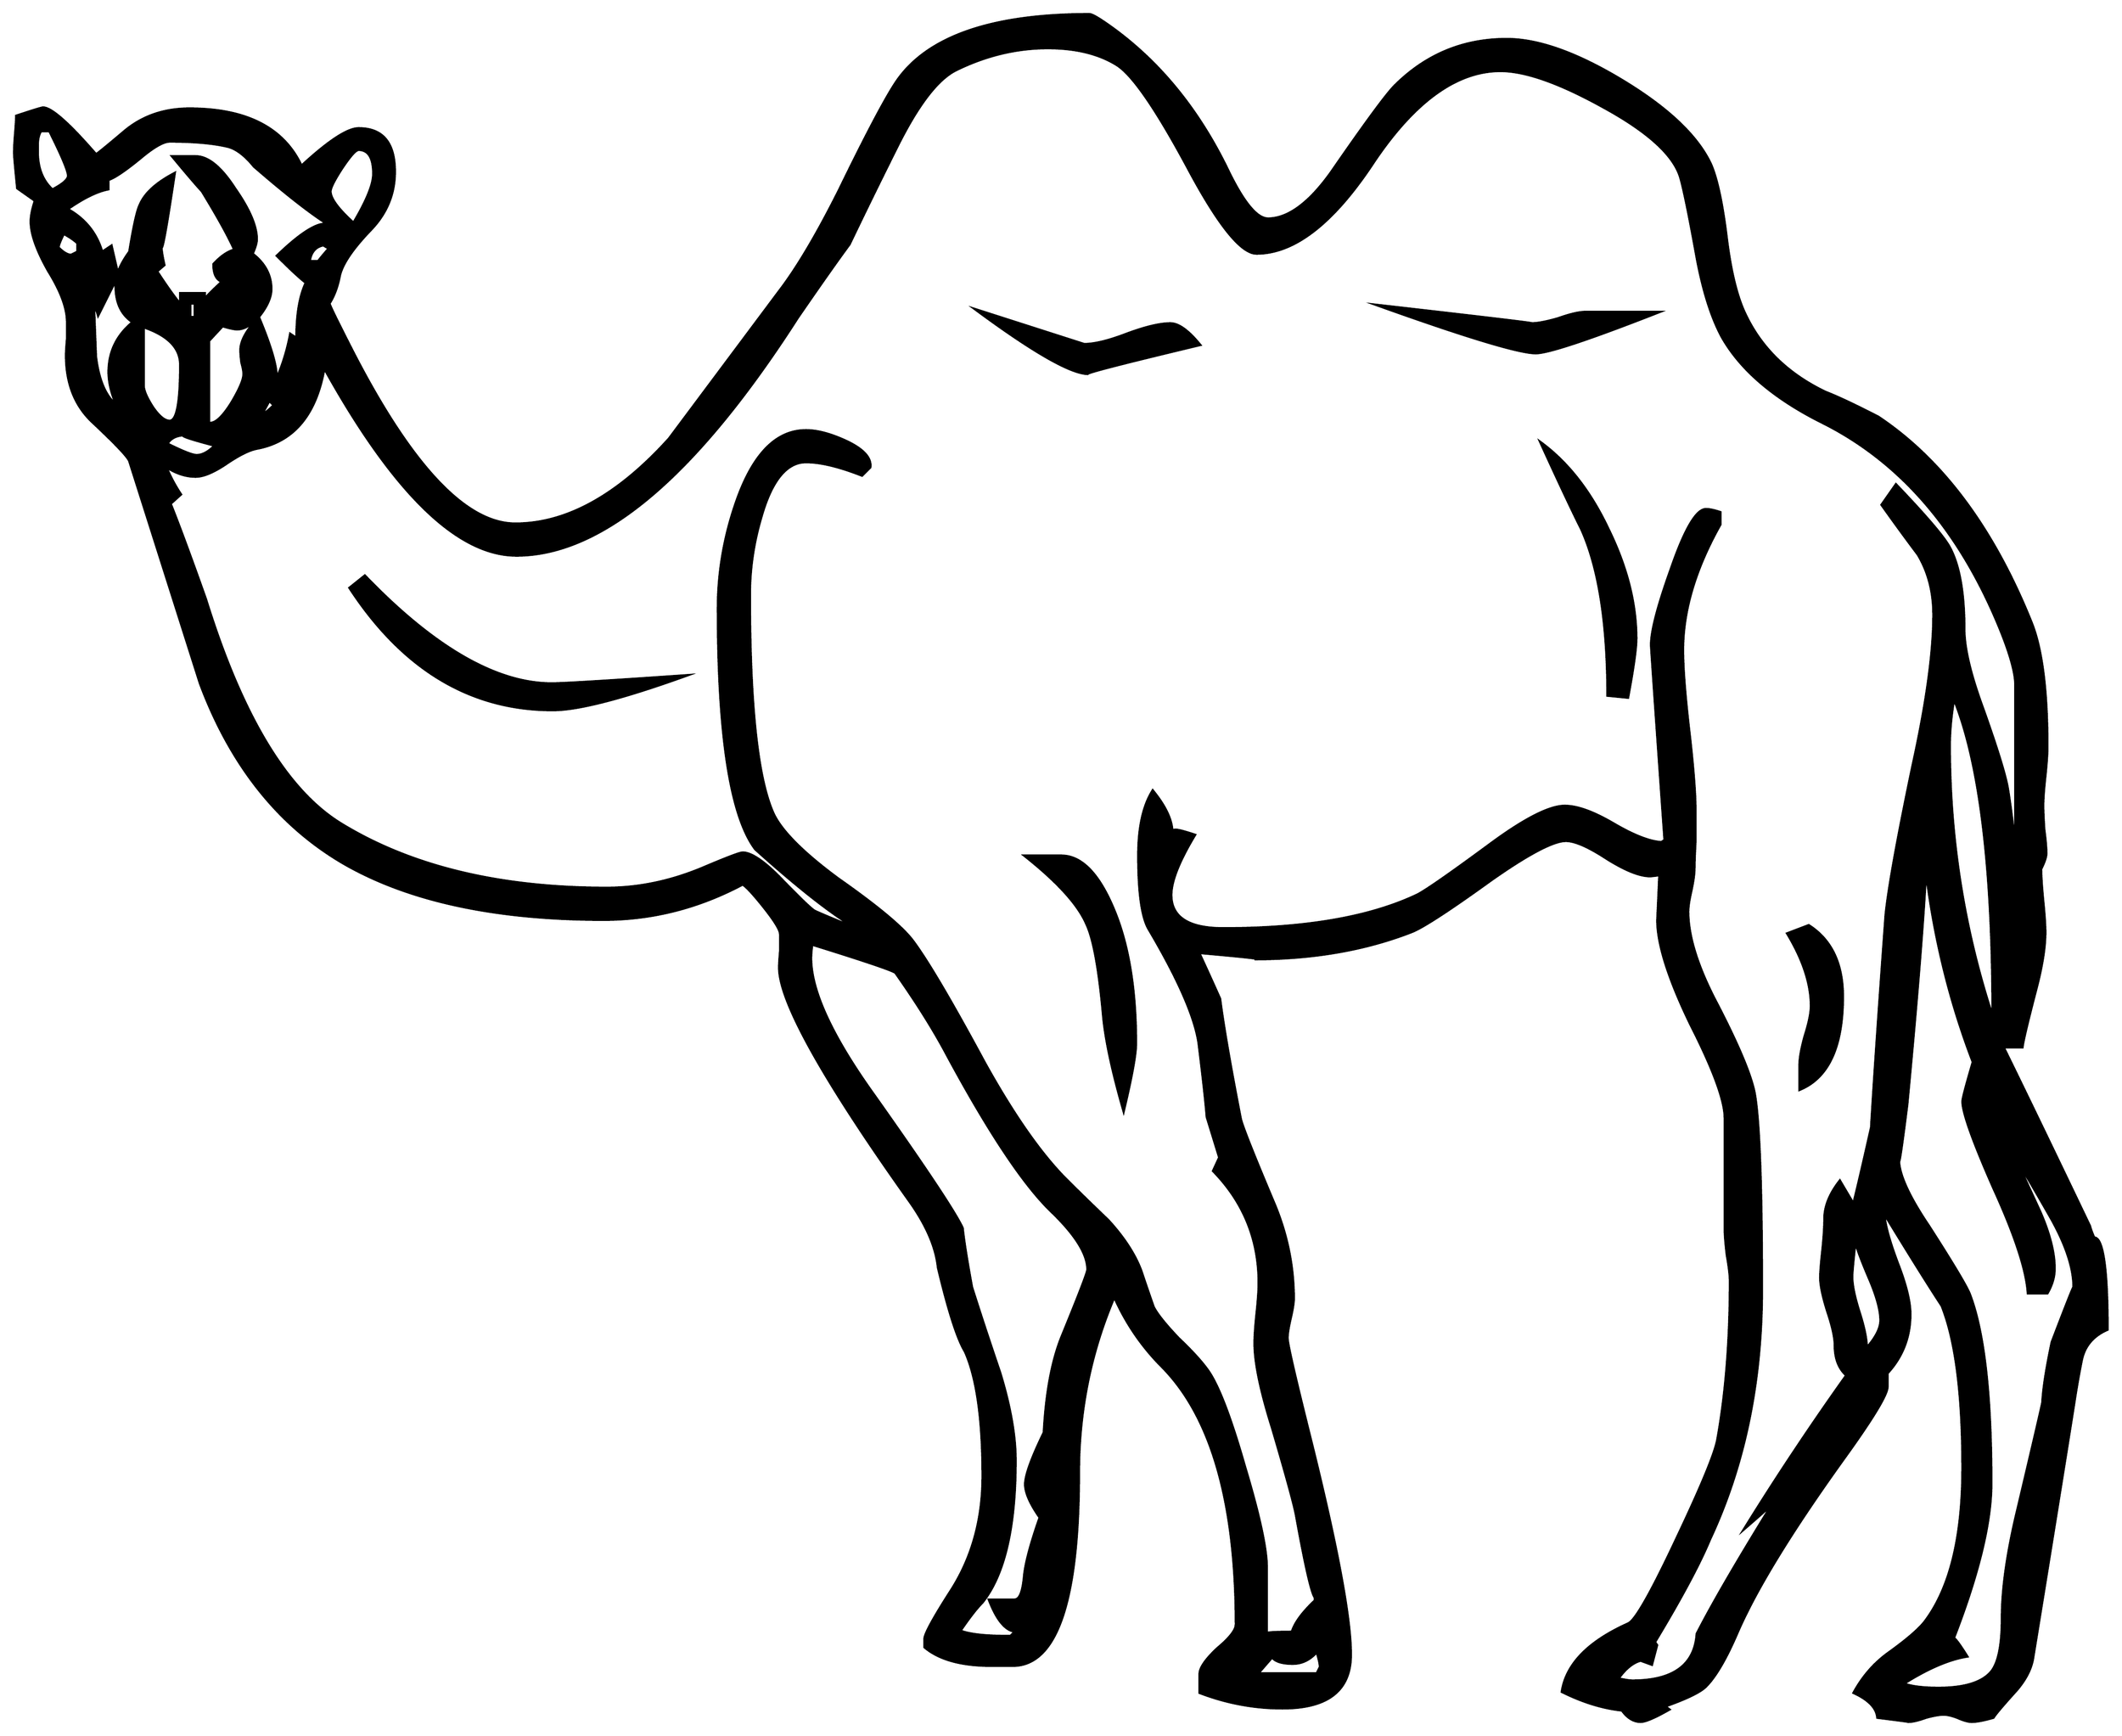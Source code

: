 


\begin{tikzpicture}[y=0.80pt, x=0.80pt, yscale=-1.0, xscale=1.0, inner sep=0pt, outer sep=0pt]
\begin{scope}[shift={(100.0,1788.0)},nonzero rule]
  \path[draw=.,fill=.,line width=1.600pt] (2081.0,-219.0) ..
    controls (2067.0,-213.0) and (2058.667,-203.0) ..
    (2056.0,-189.0) .. controls (2053.333,-175.667) and
    (2051.0,-162.333) .. (2049.0,-149.0) .. controls
    (2040.333,-94.333) and (2027.0,-11.667) .. (2009.0,99.0) ..
    controls (2007.0,109.0) and (2001.667,119.0) .. (1993.0,129.0)
    .. controls (1980.333,143.0) and (1973.0,151.667) ..
    (1971.0,155.0) .. controls (1961.667,157.667) and (1954.667,159.0)
    .. (1950.0,159.0) .. controls (1946.667,159.0) and
    (1942.0,157.667) .. (1936.0,155.0) .. controls (1930.667,153.0)
    and (1926.333,152.0) .. (1923.0,152.0) .. controls
    (1919.0,152.0) and (1913.333,153.0) .. (1906.0,155.0) ..
    controls (1898.667,157.667) and (1893.0,159.0) .. (1889.0,159.0)
    .. controls (1890.333,159.0) and (1880.333,157.667) ..
    (1859.0,155.0) .. controls (1858.333,145.667) and (1850.667,137.667)
    .. (1836.0,131.0) .. controls (1844.667,115.0) and
    (1856.0,102.0) .. (1870.0,92.0) .. controls (1886.667,80.0)
    and (1898.0,70.333) .. (1904.0,63.0) .. controls (1928.667,31.0)
    and (1941.0,-18.667) .. (1941.0,-86.0) .. controls
    (1941.0,-156.667) and (1934.333,-208.667) .. (1921.0,-242.0) ..
    controls (1908.333,-261.333) and (1890.0,-290.667) ..
    (1866.0,-330.0) .. controls (1866.667,-320.0) and
    (1871.0,-304.333) .. (1879.0,-283.0) .. controls
    (1887.0,-262.333) and (1891.0,-246.0) .. (1891.0,-234.0) ..
    controls (1891.0,-212.0) and (1883.667,-193.0) ..
    (1869.0,-177.0) -- (1869.0,-164.0) .. controls
    (1869.0,-156.667) and (1855.333,-134.0) .. (1828.0,-96.0) ..
    controls (1776.667,-24.667) and (1742.0,32.0) .. (1724.0,74.0)
    .. controls (1713.333,98.667) and (1703.333,115.667) ..
    (1694.0,125.0) .. controls (1688.667,130.333) and (1675.667,136.667)
    .. (1655.0,144.0) -- (1659.0,147.0) .. controls
    (1645.0,155.0) and (1635.667,159.0) .. (1631.0,159.0) ..
    controls (1624.333,159.0) and (1618.333,155.333) .. (1613.0,148.0)
    .. controls (1594.333,146.0) and (1575.0,140.0) ..
    (1555.0,130.0) .. controls (1559.0,103.333) and (1580.333,81.333)
    .. (1619.0,64.0) .. controls (1625.667,61.333) and (1641.333,33.667)
    .. (1666.0,-19.0) .. controls (1690.0,-69.667) and
    (1703.0,-101.333) .. (1705.0,-114.0) .. controls
    (1713.0,-158.667) and (1717.0,-209.333) .. (1717.0,-266.0) ..
    controls (1717.0,-271.333) and (1716.0,-279.667) ..
    (1714.0,-291.0) .. controls (1712.667,-302.333) and
    (1712.0,-310.667) .. (1712.0,-316.0) -- (1712.0,-423.0) ..
    controls (1712.0,-439.667) and (1701.0,-469.667) ..
    (1679.0,-513.0) .. controls (1657.667,-557.0) and
    (1647.0,-590.667) .. (1647.0,-614.0) .. controls
    (1647.0,-612.667) and (1647.667,-627.0) .. (1649.0,-657.0) ..
    controls (1644.333,-656.333) and (1641.333,-656.0) ..
    (1640.0,-656.0) .. controls (1630.0,-656.0) and
    (1616.0,-661.667) .. (1598.0,-673.0) .. controls
    (1580.667,-684.333) and (1567.667,-690.0) .. (1559.0,-690.0) ..
    controls (1547.0,-690.0) and (1523.0,-677.333) ..
    (1487.0,-652.0) .. controls (1446.333,-622.667) and
    (1420.667,-606.0) .. (1410.0,-602.0) .. controls
    (1365.333,-584.667) and (1315.0,-576.0) .. (1259.0,-576.0) ..
    controls (1269.0,-576.0) and (1251.333,-578.0) ..
    (1206.0,-582.0) .. controls (1210.667,-572.0) and
    (1217.333,-557.333) .. (1226.0,-538.0) .. controls
    (1229.333,-512.0) and (1236.0,-473.333) .. (1246.0,-422.0) ..
    controls (1248.0,-414.0) and (1259.0,-386.333) ..
    (1279.0,-339.0) .. controls (1291.0,-309.667) and
    (1297.0,-279.667) .. (1297.0,-249.0) .. controls
    (1297.0,-245.0) and (1296.0,-238.667) .. (1294.0,-230.0) ..
    controls (1292.0,-221.333) and (1291.0,-215.0) ..
    (1291.0,-211.0) .. controls (1291.0,-205.667) and
    (1298.0,-175.0) .. (1312.0,-119.0) .. controls
    (1338.667,-12.333) and (1352.0,58.667) .. (1352.0,94.0) ..
    controls (1352.0,128.667) and (1330.0,146.0) .. (1286.0,146.0)
    .. controls (1258.667,146.0) and (1232.0,141.0) ..
    (1206.0,131.0) -- (1206.0,113.0) .. controls (1206.0,107.0)
    and (1211.667,98.667) .. (1223.0,88.0) .. controls (1235.0,78.0)
    and (1241.0,70.333) .. (1241.0,65.0) .. controls
    (1241.0,-52.333) and (1217.333,-135.0) .. (1170.0,-183.0) ..
    controls (1150.667,-202.333) and (1135.333,-224.667) ..
    (1124.0,-250.0) .. controls (1101.333,-196.667) and
    (1090.0,-140.333) .. (1090.0,-81.0) .. controls (1090.0,43.0)
    and (1068.667,105.0) .. (1026.0,105.0) -- (1006.0,105.0) ..
    controls (976.667,105.0) and (955.0,99.0) .. (941.0,87.0) --
    (941.0,79.0) .. controls (941.0,74.333) and (949.333,59.0) ..
    (966.0,33.0) .. controls (986.667,1.0) and (997.0,-36.0) ..
    (997.0,-78.0) .. controls (997.0,-132.667) and (991.333,-172.667)
    .. (980.0,-198.0) .. controls (972.667,-210.0) and
    (964.0,-237.0) .. (954.0,-279.0) .. controls (952.0,-298.333)
    and (943.0,-319.333) .. (927.0,-342.0) .. controls
    (843.0,-460.0) and (801.0,-535.333) .. (801.0,-568.0) ..
    controls (801.0,-571.333) and (801.333,-576.667) .. (802.0,-584.0)
    .. controls (802.0,-591.333) and (802.0,-596.667) ..
    (802.0,-600.0) .. controls (802.0,-604.0) and (797.0,-612.333)
    .. (787.0,-625.0) .. controls (777.0,-637.667) and
    (770.0,-645.333) .. (766.0,-648.0) .. controls (723.333,-625.333)
    and (678.667,-614.0) .. (632.0,-614.0) .. controls
    (526.667,-614.0) and (442.667,-632.333) .. (380.0,-669.0) ..
    controls (318.0,-705.667) and (272.333,-763.333) .. (243.0,-842.0)
    .. controls (220.333,-913.333) and (197.667,-984.667) ..
    (175.0,-1056.0) .. controls (173.667,-1060.0) and
    (162.0,-1072.333) .. (140.0,-1093.0) .. controls
    (122.667,-1109.0) and (114.0,-1130.667) .. (114.0,-1158.0) ..
    controls (114.0,-1161.333) and (114.333,-1166.667) ..
    (115.0,-1174.0) .. controls (115.0,-1181.333) and
    (115.0,-1186.667) .. (115.0,-1190.0) .. controls
    (115.0,-1203.333) and (109.0,-1219.667) .. (97.0,-1239.0) ..
    controls (85.667,-1259.0) and (80.0,-1275.0) .. (80.0,-1287.0)
    .. controls (80.0,-1292.333) and (81.333,-1299.0) ..
    (84.0,-1307.0) -- (67.0,-1319.0) .. controls (65.0,-1339.0)
    and (64.0,-1350.333) .. (64.0,-1353.0) .. controls
    (64.0,-1357.667) and (64.333,-1364.0) .. (65.0,-1372.0) ..
    controls (65.667,-1380.0) and (66.0,-1385.667) .. (66.0,-1389.0)
    .. controls (82.0,-1394.333) and (90.667,-1397.0) ..
    (92.0,-1397.0) .. controls (100.0,-1397.0) and
    (117.0,-1382.0) .. (143.0,-1352.0) .. controls
    (143.667,-1352.0) and (152.667,-1359.333) .. (170.0,-1374.0) ..
    controls (187.333,-1388.667) and (208.333,-1396.0) ..
    (233.0,-1396.0) .. controls (287.667,-1396.0) and
    (323.667,-1377.667) .. (341.0,-1341.0) .. controls
    (367.0,-1365.0) and (385.333,-1377.0) .. (396.0,-1377.0) ..
    controls (419.333,-1377.0) and (431.0,-1363.0) ..
    (431.0,-1335.0) .. controls (431.0,-1313.667) and
    (423.333,-1295.0) .. (408.0,-1279.0) .. controls
    (390.667,-1261.0) and (380.667,-1246.333) .. (378.0,-1235.0) ..
    controls (376.0,-1224.333) and (372.667,-1215.333) ..
    (368.0,-1208.0) .. controls (368.667,-1205.333) and
    (376.333,-1189.667) .. (391.0,-1161.0) .. controls
    (447.667,-1051.0) and (499.667,-996.0) .. (547.0,-996.0) ..
    controls (596.333,-996.0) and (645.667,-1023.333) ..
    (695.0,-1078.0) .. controls (730.333,-1125.333) and
    (765.667,-1172.667) .. (801.0,-1220.0) .. controls
    (818.333,-1242.667) and (837.667,-1275.333) .. (859.0,-1318.0) ..
    controls (883.667,-1368.667) and (901.333,-1402.333) ..
    (912.0,-1419.0) .. controls (940.667,-1464.333) and
    (1003.333,-1487.0) .. (1100.0,-1487.0) .. controls
    (1102.667,-1487.0) and (1110.0,-1482.667) .. (1122.0,-1474.0) ..
    controls (1168.0,-1440.667) and (1205.0,-1395.333) ..
    (1233.0,-1338.0) .. controls (1248.333,-1306.0) and
    (1261.333,-1290.0) .. (1272.0,-1290.0) .. controls
    (1291.333,-1290.0) and (1311.667,-1305.0) .. (1333.0,-1335.0) ..
    controls (1365.667,-1382.333) and (1386.0,-1410.0) ..
    (1394.0,-1418.0) .. controls (1424.0,-1448.0) and
    (1460.0,-1463.0) .. (1502.0,-1463.0) .. controls
    (1532.667,-1463.0) and (1570.0,-1449.667) .. (1614.0,-1423.0) ..
    controls (1658.0,-1396.333) and (1686.333,-1369.333) ..
    (1699.0,-1342.0) .. controls (1705.0,-1328.0) and
    (1710.0,-1304.667) .. (1714.0,-1272.0) .. controls
    (1718.0,-1239.333) and (1724.0,-1214.667) .. (1732.0,-1198.0) ..
    controls (1747.333,-1165.333) and (1773.0,-1140.333) ..
    (1809.0,-1123.0) .. controls (1821.0,-1118.333) and
    (1838.0,-1110.333) .. (1860.0,-1099.0) .. controls
    (1922.0,-1057.667) and (1971.333,-991.333) .. (2008.0,-900.0) ..
    controls (2018.0,-874.667) and (2023.0,-835.0) ..
    (2023.0,-781.0) .. controls (2023.0,-774.333) and
    (2022.333,-764.667) .. (2021.0,-752.0) .. controls
    (2019.667,-740.0) and (2019.0,-730.667) .. (2019.0,-724.0) ..
    controls (2019.0,-718.667) and (2019.333,-711.0) ..
    (2020.0,-701.0) .. controls (2021.333,-691.0) and
    (2022.0,-683.333) .. (2022.0,-678.0) .. controls
    (2022.0,-674.667) and (2020.333,-669.667) .. (2017.0,-663.0) ..
    controls (2017.0,-656.333) and (2017.667,-646.0) ..
    (2019.0,-632.0) .. controls (2020.333,-618.667) and
    (2021.0,-608.667) .. (2021.0,-602.0) .. controls
    (2021.0,-587.333) and (2018.0,-568.667) .. (2012.0,-546.0) ..
    controls (2004.0,-515.333) and (1999.667,-497.0) ..
    (1999.0,-491.0) -- (1981.0,-491.0) .. controls
    (1999.667,-453.0) and (2027.333,-395.667) .. (2064.0,-319.0) ..
    controls (2064.667,-316.333) and (2066.0,-312.667) ..
    (2068.0,-308.0) .. controls (2076.667,-308.0) and
    (2081.0,-278.333) .. (2081.0,-219.0) -- cycle(1970.0,-522.0)
    .. controls (1970.0,-663.333) and (1957.667,-764.667) ..
    (1933.0,-826.0) .. controls (1930.333,-810.0) and
    (1929.0,-795.333) .. (1929.0,-782.0) .. controls
    (1929.0,-692.667) and (1942.667,-606.0) .. (1970.0,-522.0) --
    cycle(2048.0,-260.0) .. controls (2048.0,-278.0) and
    (2041.0,-299.667) .. (2027.0,-325.0) .. controls
    (2015.667,-345.0) and (2004.0,-365.0) .. (1992.0,-385.0) ..
    controls (1992.667,-383.667) and (2000.667,-366.333) ..
    (2016.0,-333.0) .. controls (2025.333,-311.667) and
    (2030.0,-293.333) .. (2030.0,-278.0) .. controls
    (2030.0,-270.0) and (2027.667,-262.0) .. (2023.0,-254.0) --
    (2004.0,-254.0) .. controls (2002.667,-276.0) and
    (1991.667,-309.667) .. (1971.0,-355.0) .. controls
    (1951.0,-400.333) and (1941.0,-428.333) .. (1941.0,-439.0) ..
    controls (1941.0,-441.667) and (1944.333,-454.333) ..
    (1951.0,-477.0) .. controls (1929.0,-534.333) and
    (1914.0,-595.0) .. (1906.0,-659.0) .. controls
    (1903.333,-609.0) and (1897.333,-534.667) .. (1888.0,-436.0) ..
    controls (1882.667,-393.333) and (1880.0,-375.667) ..
    (1880.0,-383.0) .. controls (1880.0,-369.0) and
    (1889.667,-347.667) .. (1909.0,-319.0) .. controls
    (1931.667,-283.667) and (1944.667,-262.0) .. (1948.0,-254.0) ..
    controls (1962.0,-218.0) and (1969.0,-157.0) ..
    (1969.0,-71.0) .. controls (1969.0,-33.667) and (1957.0,16.0)
    .. (1933.0,78.0) .. controls (1935.0,79.333) and (1939.333,85.333)
    .. (1946.0,96.0) .. controls (1928.667,98.667) and
    (1908.333,107.333) .. (1885.0,122.0) .. controls (1892.333,124.667)
    and (1903.333,126.0) .. (1918.0,126.0) .. controls
    (1943.333,126.0) and (1960.333,120.667) .. (1969.0,110.0) ..
    controls (1975.667,101.333) and (1979.0,84.333) .. (1979.0,59.0)
    .. controls (1979.0,30.333) and (1984.0,-4.667) ..
    (1994.0,-46.0) .. controls (2008.667,-108.0) and
    (2016.667,-142.333) .. (2018.0,-149.0) .. controls
    (2018.667,-162.333) and (2021.667,-181.667) .. (2027.0,-207.0) ..
    controls (2041.0,-243.667) and (2048.0,-261.333) ..
    (2048.0,-260.0) -- cycle(1862.0,-228.0) .. controls
    (1862.0,-237.333) and (1858.667,-250.0) .. (1852.0,-266.0) ..
    controls (1844.0,-284.667) and (1839.333,-297.0) ..
    (1838.0,-303.0) .. controls (1836.0,-285.0) and
    (1835.0,-274.0) .. (1835.0,-270.0) .. controls
    (1835.0,-262.0) and (1837.333,-250.667) .. (1842.0,-236.0) ..
    controls (1846.667,-221.333) and (1849.0,-210.0) ..
    (1849.0,-202.0) .. controls (1857.667,-212.0) and
    (1862.0,-220.667) .. (1862.0,-228.0) -- cycle(1992.0,-687.0)
    -- (1992.0,-840.0) .. controls (1992.0,-851.333) and
    (1987.333,-868.667) .. (1978.0,-892.0) .. controls
    (1939.333,-988.0) and (1882.0,-1055.0) .. (1806.0,-1093.0) ..
    controls (1759.333,-1116.333) and (1727.0,-1144.0) ..
    (1709.0,-1176.0) .. controls (1699.0,-1194.667) and
    (1691.0,-1220.0) .. (1685.0,-1252.0) .. controls
    (1677.667,-1292.667) and (1672.333,-1318.667) .. (1669.0,-1330.0) ..
    controls (1662.333,-1351.333) and (1637.667,-1373.667) ..
    (1595.0,-1397.0) .. controls (1553.0,-1420.333) and
    (1520.0,-1432.0) .. (1496.0,-1432.0) .. controls
    (1454.0,-1432.0) and (1413.333,-1402.667) .. (1374.0,-1344.0) ..
    controls (1335.333,-1285.333) and (1297.667,-1256.0) ..
    (1261.0,-1256.0) .. controls (1246.333,-1256.0) and
    (1224.667,-1282.667) .. (1196.0,-1336.0) .. controls
    (1164.667,-1394.667) and (1141.333,-1428.667) .. (1126.0,-1438.0) ..
    controls (1108.667,-1448.667) and (1086.667,-1454.0) ..
    (1060.0,-1454.0) .. controls (1030.0,-1454.0) and
    (1000.667,-1447.0) .. (972.0,-1433.0) .. controls
    (954.0,-1424.333) and (934.667,-1399.0) .. (914.0,-1357.0) ..
    controls (898.667,-1326.333) and (883.667,-1295.667) ..
    (869.0,-1265.0) .. controls (857.667,-1249.667) and
    (841.0,-1226.0) .. (819.0,-1194.0) .. controls
    (721.0,-1041.333) and (630.667,-965.0) .. (548.0,-965.0) ..
    controls (491.333,-965.0) and (429.667,-1025.0) ..
    (363.0,-1145.0) .. controls (355.0,-1100.333) and
    (333.333,-1074.667) .. (298.0,-1068.0) .. controls
    (290.667,-1066.667) and (280.667,-1061.667) .. (268.0,-1053.0) ..
    controls (256.0,-1045.0) and (246.333,-1041.0) ..
    (239.0,-1041.0) .. controls (229.667,-1041.0) and
    (220.333,-1044.0) .. (211.0,-1050.0) .. controls
    (215.0,-1040.667) and (219.667,-1032.0) .. (225.0,-1024.0) --
    (215.0,-1015.0) .. controls (223.0,-995.0) and
    (234.333,-964.333) .. (249.0,-923.0) .. controls (283.667,-811.0)
    and (327.0,-739.0) .. (379.0,-707.0) .. controls
    (446.333,-665.667) and (531.667,-645.0) .. (635.0,-645.0) ..
    controls (666.333,-645.0) and (697.667,-651.667) .. (729.0,-665.0)
    .. controls (751.0,-674.333) and (763.333,-679.0) ..
    (766.0,-679.0) .. controls (774.0,-679.0) and (785.667,-671.333)
    .. (801.0,-656.0) .. controls (819.667,-636.667) and
    (831.0,-625.667) .. (835.0,-623.0) .. controls (839.0,-621.0)
    and (851.667,-615.667) .. (873.0,-607.0) .. controls
    (849.667,-621.0) and (818.0,-646.0) .. (778.0,-682.0) ..
    controls (754.0,-714.0) and (742.0,-791.333) .. (742.0,-914.0)
    .. controls (742.0,-949.333) and (748.0,-984.0) ..
    (760.0,-1018.0) .. controls (776.0,-1063.333) and
    (798.333,-1086.0) .. (827.0,-1086.0) .. controls
    (837.667,-1086.0) and (850.333,-1082.667) .. (865.0,-1076.0) ..
    controls (882.333,-1068.0) and (890.333,-1059.333) ..
    (889.0,-1050.0) -- (881.0,-1042.0) .. controls
    (859.0,-1050.667) and (841.0,-1055.0) .. (827.0,-1055.0) ..
    controls (808.333,-1055.0) and (794.0,-1037.333) ..
    (784.0,-1002.0) .. controls (776.667,-977.333) and
    (773.0,-952.333) .. (773.0,-927.0) .. controls (773.0,-819.667)
    and (780.667,-749.333) .. (796.0,-716.0) .. controls
    (804.0,-699.333) and (824.667,-678.667) .. (858.0,-654.0) ..
    controls (896.0,-627.333) and (920.0,-607.333) .. (930.0,-594.0)
    .. controls (944.0,-575.333) and (967.0,-536.333) ..
    (999.0,-477.0) .. controls (1026.333,-427.667) and
    (1052.0,-390.667) .. (1076.0,-366.0) .. controls
    (1090.0,-352.0) and (1104.0,-338.333) .. (1118.0,-325.0) ..
    controls (1133.333,-308.333) and (1144.0,-292.0) ..
    (1150.0,-276.0) .. controls (1154.0,-264.0) and
    (1158.0,-252.333) .. (1162.0,-241.0) .. controls
    (1165.333,-234.333) and (1173.333,-224.333) .. (1186.0,-211.0) ..
    controls (1199.333,-198.333) and (1209.0,-187.667) ..
    (1215.0,-179.0) .. controls (1225.0,-164.333) and
    (1236.667,-133.667) .. (1250.0,-87.0) .. controls (1264.0,-40.333)
    and (1271.0,-8.0) .. (1271.0,10.0) -- (1271.0,73.0) ..
    controls (1275.0,72.333) and (1283.0,72.0) .. (1295.0,72.0) ..
    controls (1297.667,63.333) and (1305.0,53.333) .. (1317.0,42.0) --
    (1317.0,39.0) .. controls (1313.667,34.333) and (1307.667,8.0) ..
    (1299.0,-40.0) .. controls (1297.0,-50.667) and (1289.333,-78.667)
    .. (1276.0,-124.0) .. controls (1264.667,-160.0) and
    (1259.0,-187.333) .. (1259.0,-206.0) .. controls
    (1259.0,-212.667) and (1259.667,-222.333) .. (1261.0,-235.0) ..
    controls (1262.333,-247.667) and (1263.0,-257.333) ..
    (1263.0,-264.0) .. controls (1263.0,-306.0) and
    (1248.333,-342.0) .. (1219.0,-372.0) -- (1225.0,-385.0) ..
    controls (1222.333,-393.667) and (1218.333,-406.667) ..
    (1213.0,-424.0) .. controls (1211.667,-440.0) and
    (1209.0,-464.0) .. (1205.0,-496.0) .. controls
    (1201.0,-521.333) and (1185.0,-557.667) .. (1157.0,-605.0) ..
    controls (1150.333,-616.333) and (1147.0,-640.0) ..
    (1147.0,-676.0) .. controls (1147.0,-703.333) and
    (1151.667,-724.333) .. (1161.0,-739.0) .. controls
    (1173.0,-724.333) and (1179.333,-711.333) .. (1180.0,-700.0) ..
    controls (1180.667,-700.667) and (1181.667,-701.0) ..
    (1183.0,-701.0) .. controls (1185.667,-701.0) and
    (1192.0,-699.333) .. (1202.0,-696.0) .. controls
    (1186.667,-670.667) and (1179.0,-651.333) .. (1179.0,-638.0) ..
    controls (1179.0,-616.667) and (1195.667,-606.0) ..
    (1229.0,-606.0) .. controls (1307.667,-606.0) and
    (1369.667,-616.667) .. (1415.0,-638.0) .. controls
    (1422.333,-641.333) and (1446.333,-658.0) .. (1487.0,-688.0) ..
    controls (1519.667,-712.0) and (1543.333,-724.0) ..
    (1558.0,-724.0) .. controls (1570.0,-724.0) and
    (1585.667,-718.333) .. (1605.0,-707.0) .. controls
    (1624.333,-695.667) and (1639.667,-689.667) .. (1651.0,-689.0) --
    (1654.0,-691.0) .. controls (1645.333,-813.667) and
    (1641.0,-876.333) .. (1641.0,-879.0) .. controls
    (1641.0,-892.333) and (1647.333,-916.667) .. (1660.0,-952.0) ..
    controls (1673.333,-990.667) and (1684.667,-1010.0) ..
    (1694.0,-1010.0) .. controls (1697.333,-1010.0) and
    (1702.0,-1009.0) .. (1708.0,-1007.0) -- (1708.0,-995.0) ..
    controls (1684.0,-952.333) and (1672.0,-912.0) ..
    (1672.0,-874.0) .. controls (1672.0,-856.667) and
    (1674.0,-830.667) .. (1678.0,-796.0) .. controls
    (1682.0,-761.333) and (1684.0,-735.333) .. (1684.0,-718.0) ..
    controls (1684.0,-712.0) and (1684.0,-702.667) ..
    (1684.0,-690.0) .. controls (1683.333,-678.0) and
    (1683.0,-669.333) .. (1683.0,-664.0) .. controls
    (1683.0,-658.667) and (1682.0,-651.333) .. (1680.0,-642.0) ..
    controls (1678.0,-633.333) and (1677.0,-626.667) ..
    (1677.0,-622.0) .. controls (1677.0,-598.0) and
    (1686.333,-568.333) .. (1705.0,-533.0) .. controls
    (1725.667,-493.0) and (1737.667,-464.333) .. (1741.0,-447.0) ..
    controls (1745.667,-421.0) and (1748.0,-358.0) ..
    (1748.0,-258.0) .. controls (1748.0,-168.667) and
    (1731.333,-88.333) .. (1698.0,-17.0) .. controls (1688.0,7.0)
    and (1670.333,40.0) .. (1645.0,82.0) -- (1647.0,85.0) --
    (1642.0,104.0) -- (1631.0,100.0) .. controls (1623.667,102.0)
    and (1616.667,107.667) .. (1610.0,117.0) .. controls
    (1616.0,118.333) and (1620.333,119.0) .. (1623.0,119.0) ..
    controls (1662.333,119.0) and (1683.0,104.0) .. (1685.0,74.0)
    .. controls (1699.667,45.333) and (1723.667,4.0) .. (1757.0,-50.0)
    .. controls (1753.667,-46.667) and (1744.667,-38.667) ..
    (1730.0,-26.0) .. controls (1761.333,-76.667) and
    (1794.333,-126.333) .. (1829.0,-175.0) .. controls
    (1821.667,-181.667) and (1818.0,-191.333) .. (1818.0,-204.0) ..
    controls (1818.0,-211.333) and (1815.667,-222.0) ..
    (1811.0,-236.0) .. controls (1806.333,-250.667) and
    (1804.0,-261.667) .. (1804.0,-269.0) .. controls
    (1804.0,-274.333) and (1804.667,-283.0) .. (1806.0,-295.0) ..
    controls (1807.333,-307.667) and (1808.0,-318.0) ..
    (1808.0,-326.0) .. controls (1808.0,-338.0) and
    (1813.0,-350.333) .. (1823.0,-363.0) -- (1836.0,-341.0) ..
    controls (1840.0,-357.0) and (1845.667,-381.333) ..
    (1853.0,-414.0) .. controls (1855.667,-459.333) and
    (1860.333,-527.667) .. (1867.0,-619.0) .. controls
    (1869.667,-645.0) and (1878.333,-693.0) .. (1893.0,-763.0) ..
    controls (1906.333,-823.667) and (1913.0,-872.0) ..
    (1913.0,-908.0) .. controls (1913.0,-930.0) and
    (1908.0,-949.333) .. (1898.0,-966.0) .. controls
    (1886.0,-982.0) and (1874.333,-998.0) .. (1863.0,-1014.0) --
    (1877.0,-1034.0) .. controls (1906.333,-1003.333) and
    (1923.667,-983.0) .. (1929.0,-973.0) .. controls
    (1938.333,-955.667) and (1943.0,-929.333) .. (1943.0,-894.0) ..
    controls (1943.0,-876.0) and (1949.0,-850.667) ..
    (1961.0,-818.0) .. controls (1975.0,-778.667) and
    (1983.0,-752.667) .. (1985.0,-740.0) .. controls
    (1987.0,-728.0) and (1989.333,-710.333) .. (1992.0,-687.0) --
    cycle(410.0,-1333.0) .. controls (410.0,-1348.333) and
    (405.333,-1356.0) .. (396.0,-1356.0) .. controls
    (393.333,-1356.0) and (388.0,-1350.0) .. (380.0,-1338.0) ..
    controls (372.667,-1326.667) and (369.0,-1319.333) ..
    (369.0,-1316.0) .. controls (369.0,-1309.333) and
    (376.333,-1299.333) .. (391.0,-1286.0) .. controls
    (403.667,-1307.333) and (410.0,-1323.0) .. (410.0,-1333.0) --
    cycle(367.0,-1261.0) -- (362.0,-1264.0) .. controls
    (354.667,-1262.667) and (350.333,-1257.667) .. (349.0,-1249.0) --
    (357.0,-1249.0) .. controls (359.0,-1251.667) and
    (362.333,-1255.667) .. (367.0,-1261.0) -- cycle(365.0,-1285.0)
    .. controls (348.333,-1295.667) and (325.0,-1314.0) ..
    (295.0,-1340.0) .. controls (286.333,-1350.667) and
    (278.0,-1357.0) .. (270.0,-1359.0) .. controls
    (256.0,-1362.333) and (237.333,-1364.0) .. (214.0,-1364.0) ..
    controls (208.0,-1364.0) and (198.667,-1358.667) ..
    (186.0,-1348.0) .. controls (171.333,-1336.0) and
    (161.0,-1329.0) .. (155.0,-1327.0) -- (155.0,-1318.0) ..
    controls (144.333,-1316.0) and (131.333,-1309.667) ..
    (116.0,-1299.0) .. controls (132.667,-1289.667) and
    (143.667,-1276.0) .. (149.0,-1258.0) -- (158.0,-1264.0) --
    (164.0,-1238.0) .. controls (166.0,-1244.0) and
    (169.667,-1250.667) .. (175.0,-1258.0) .. controls
    (179.0,-1282.667) and (182.333,-1297.667) .. (185.0,-1303.0) ..
    controls (189.667,-1314.333) and (201.0,-1324.667) ..
    (219.0,-1334.0) .. controls (210.333,-1276.0) and
    (206.0,-1253.0) .. (206.0,-1265.0) .. controls
    (206.0,-1260.333) and (207.0,-1253.667) .. (209.0,-1245.0) --
    (202.0,-1239.0) .. controls (210.667,-1225.667) and
    (218.0,-1215.333) .. (224.0,-1208.0) -- (224.0,-1218.0) --
    (248.0,-1218.0) -- (248.0,-1213.0) .. controls
    (250.0,-1215.667) and (255.333,-1221.0) .. (264.0,-1229.0) ..
    controls (258.667,-1231.0) and (256.0,-1236.667) ..
    (256.0,-1246.0) .. controls (262.667,-1253.333) and
    (269.333,-1258.0) .. (276.0,-1260.0) .. controls
    (270.0,-1273.333) and (259.667,-1292.0) .. (245.0,-1316.0) ..
    controls (238.333,-1323.333) and (228.667,-1334.667) ..
    (216.0,-1350.0) -- (239.0,-1350.0) .. controls
    (251.0,-1350.0) and (263.667,-1339.667) .. (277.0,-1319.0) ..
    controls (291.0,-1299.0) and (298.0,-1282.667) ..
    (298.0,-1270.0) .. controls (298.0,-1266.667) and
    (296.667,-1262.0) .. (294.0,-1256.0) .. controls
    (306.0,-1246.667) and (312.0,-1235.333) .. (312.0,-1222.0) ..
    controls (312.0,-1214.0) and (308.0,-1205.0) ..
    (300.0,-1195.0) .. controls (312.0,-1166.333) and
    (317.667,-1146.667) .. (317.0,-1136.0) .. controls
    (323.0,-1150.0) and (327.333,-1164.333) .. (330.0,-1179.0) --
    (336.0,-1175.0) .. controls (336.0,-1197.667) and
    (339.0,-1215.333) .. (345.0,-1228.0) .. controls
    (339.667,-1232.0) and (330.333,-1240.667) .. (317.0,-1254.0) ..
    controls (339.0,-1275.333) and (355.0,-1285.667) ..
    (365.0,-1285.0) -- cycle(116.0,-1331.0) .. controls
    (116.0,-1335.667) and (110.0,-1350.0) .. (98.0,-1374.0) --
    (90.0,-1374.0) .. controls (88.0,-1370.667) and (87.0,-1366.333)
    .. (87.0,-1361.0) -- (87.0,-1354.0) .. controls
    (87.0,-1338.667) and (91.667,-1326.667) .. (101.0,-1318.0) ..
    controls (111.0,-1323.333) and (116.0,-1327.667) ..
    (116.0,-1331.0) -- cycle(238.0,-1195.0) -- (238.0,-1208.0)
    -- (234.0,-1208.0) -- (234.0,-1195.0) -- (238.0,-1195.0) --
    cycle(296.0,-1191.0) .. controls (290.0,-1185.667) and
    (284.333,-1183.0) .. (279.0,-1183.0) .. controls
    (276.333,-1183.0) and (271.667,-1184.0) .. (265.0,-1186.0) --
    (252.0,-1172.0) -- (252.0,-1093.0) -- (253.0,-1093.0) ..
    controls (258.333,-1093.0) and (265.0,-1099.333) ..
    (273.0,-1112.0) .. controls (281.0,-1125.333) and
    (285.0,-1134.667) .. (285.0,-1140.0) .. controls
    (285.0,-1142.667) and (284.333,-1146.333) .. (283.0,-1151.0) ..
    controls (282.333,-1156.333) and (282.0,-1160.333) ..
    (282.0,-1163.0) .. controls (282.0,-1171.0) and
    (286.667,-1180.333) .. (296.0,-1191.0) -- cycle(314.0,-1110.0)
    -- (310.0,-1114.0) -- (303.0,-1101.0) .. controls
    (306.333,-1103.0) and (310.0,-1106.0) .. (314.0,-1110.0) --
    cycle(125.0,-1258.0) -- (125.0,-1266.0) .. controls
    (122.333,-1268.667) and (118.0,-1271.667) .. (112.0,-1275.0) ..
    controls (108.667,-1268.333) and (107.0,-1264.0) ..
    (107.0,-1262.0) .. controls (111.667,-1257.333) and
    (115.667,-1255.0) .. (119.0,-1255.0) -- (125.0,-1258.0) --
    cycle(224.0,-1149.0) .. controls (224.0,-1165.0) and
    (212.333,-1177.0) .. (189.0,-1185.0) -- (189.0,-1129.0) ..
    controls (189.0,-1124.333) and (192.0,-1117.333) ..
    (198.0,-1108.0) .. controls (204.0,-1099.333) and
    (209.333,-1095.0) .. (214.0,-1095.0) .. controls
    (220.667,-1095.0) and (224.0,-1113.0) .. (224.0,-1149.0) --
    cycle(178.0,-1190.0) .. controls (166.0,-1198.0) and
    (160.667,-1211.333) .. (162.0,-1230.0) -- (145.0,-1196.0) --
    (141.0,-1209.0) .. controls (142.333,-1174.333) and
    (143.0,-1157.0) .. (143.0,-1157.0) .. controls
    (145.667,-1135.0) and (152.0,-1119.667) .. (162.0,-1111.0) ..
    controls (157.333,-1122.333) and (155.0,-1132.667) ..
    (155.0,-1142.0) .. controls (155.0,-1161.333) and
    (162.667,-1177.333) .. (178.0,-1190.0) -- cycle(257.0,-1071.0)
    .. controls (231.667,-1077.667) and (222.333,-1081.0) ..
    (229.0,-1081.0) .. controls (221.0,-1081.0) and
    (215.333,-1078.333) .. (212.0,-1073.0) .. controls
    (226.667,-1065.667) and (236.0,-1062.0) .. (240.0,-1062.0) ..
    controls (245.333,-1062.0) and (251.0,-1065.0) ..
    (257.0,-1071.0) -- cycle(1098.0,-277.0) .. controls
    (1098.0,-291.667) and (1086.667,-310.0) .. (1064.0,-332.0) ..
    controls (1037.333,-357.333) and (1003.667,-407.667) ..
    (963.0,-483.0) .. controls (950.333,-507.0) and (933.667,-533.667)
    .. (913.0,-563.0) .. controls (909.0,-565.667) and
    (882.333,-574.667) .. (833.0,-590.0) .. controls (832.333,-584.667)
    and (832.0,-580.333) .. (832.0,-577.0) .. controls
    (832.0,-545.667) and (852.333,-501.667) .. (893.0,-445.0) ..
    controls (943.0,-374.333) and (971.333,-331.667) .. (978.0,-317.0)
    .. controls (979.333,-304.333) and (982.333,-285.333) ..
    (987.0,-260.0) .. controls (995.667,-232.667) and
    (1004.667,-205.333) .. (1014.0,-178.0) .. controls
    (1024.0,-145.333) and (1029.0,-117.0) .. (1029.0,-93.0) ..
    controls (1029.0,-28.333) and (1018.333,17.333) .. (997.0,44.0) ..
    controls (991.667,49.333) and (984.667,58.333) .. (976.0,71.0) ..
    controls (984.667,74.333) and (999.333,76.0) .. (1020.0,76.0) --
    (1024.0,76.0) -- (1028.0,72.0) .. controls (1018.667,70.667) and
    (1010.333,60.333) .. (1003.0,41.0) .. controls (1003.0,41.0) and
    (1011.333,41.0) .. (1028.0,41.0) .. controls (1032.667,41.0) and
    (1035.667,33.333) .. (1037.0,18.0) .. controls (1038.333,5.333) and
    (1043.333,-13.333) .. (1052.0,-38.0) .. controls (1042.667,-51.333)
    and (1038.0,-62.0) .. (1038.0,-70.0) .. controls
    (1038.0,-78.667) and (1044.0,-95.333) .. (1056.0,-120.0) ..
    controls (1058.0,-158.0) and (1063.667,-188.667) ..
    (1073.0,-212.0) .. controls (1089.667,-252.667) and
    (1098.0,-274.333) .. (1098.0,-277.0) -- cycle(1322.0,106.0) ..
    controls (1322.0,103.333) and (1321.0,98.667) .. (1319.0,92.0)
    .. controls (1312.333,99.333) and (1304.667,103.0) ..
    (1296.0,103.0) .. controls (1286.0,103.0) and (1279.333,101.0)
    .. (1276.0,97.0) -- (1263.0,112.0) -- (1319.0,112.0) --
    (1322.0,106.0) -- cycle(1650.0,-1200.0) .. controls
    (1582.0,-1173.333) and (1542.0,-1160.0) .. (1530.0,-1160.0) ..
    controls (1514.0,-1160.0) and (1462.333,-1175.667) ..
    (1375.0,-1207.0) .. controls (1480.333,-1195.0) and
    (1530.667,-1189.0) .. (1526.0,-1189.0) .. controls
    (1532.0,-1189.0) and (1540.667,-1190.667) .. (1552.0,-1194.0) ..
    controls (1563.333,-1198.0) and (1572.0,-1200.0) ..
    (1578.0,-1200.0) -- (1650.0,-1200.0) -- cycle(1627.0,-885.0)
    .. controls (1627.0,-875.667) and (1624.333,-856.667) ..
    (1619.0,-828.0) -- (1599.0,-830.0) .. controls
    (1599.0,-899.333) and (1590.667,-952.667) .. (1574.0,-990.0) ..
    controls (1564.667,-1008.667) and (1551.333,-1037.0) ..
    (1534.0,-1075.0) .. controls (1560.667,-1055.667) and
    (1582.667,-1027.667) .. (1600.0,-991.0) .. controls
    (1618.0,-954.333) and (1627.0,-919.0) .. (1627.0,-885.0) --
    cycle(1826.0,-540.0) .. controls (1826.0,-491.333) and
    (1812.0,-461.333) .. (1784.0,-450.0) -- (1784.0,-474.0) ..
    controls (1784.0,-480.667) and (1785.667,-490.0) ..
    (1789.0,-502.0) .. controls (1793.0,-514.667) and
    (1795.0,-524.333) .. (1795.0,-531.0) .. controls
    (1795.0,-552.333) and (1787.333,-575.667) .. (1772.0,-601.0) --
    (1793.0,-609.0) .. controls (1815.0,-595.0) and
    (1826.0,-572.0) .. (1826.0,-540.0) -- cycle(1207.0,-1168.0)
    .. controls (1129.0,-1149.333) and (1093.0,-1140.0) ..
    (1099.0,-1140.0) .. controls (1082.333,-1140.0) and
    (1045.667,-1161.0) .. (989.0,-1203.0) .. controls
    (1059.667,-1180.333) and (1095.0,-1169.0) .. (1095.0,-1169.0) ..
    controls (1105.0,-1169.0) and (1118.667,-1172.333) ..
    (1136.0,-1179.0) .. controls (1154.0,-1185.667) and
    (1168.0,-1189.0) .. (1178.0,-1189.0) .. controls
    (1186.0,-1189.0) and (1195.667,-1182.0) .. (1207.0,-1168.0) --
    cycle(1145.0,-495.0) .. controls (1145.0,-484.333) and
    (1141.0,-462.333) .. (1133.0,-429.0) .. controls
    (1121.667,-468.333) and (1115.0,-499.667) .. (1113.0,-523.0) ..
    controls (1109.0,-567.0) and (1103.667,-596.0) ..
    (1097.0,-610.0) .. controls (1089.0,-628.667) and
    (1069.0,-650.667) .. (1037.0,-676.0) -- (1073.0,-676.0) ..
    controls (1093.0,-676.0) and (1110.333,-657.667) ..
    (1125.0,-621.0) .. controls (1138.333,-587.667) and
    (1145.0,-545.667) .. (1145.0,-495.0) -- cycle(714.0,-850.0) ..
    controls (651.333,-827.333) and (607.667,-816.0) .. (583.0,-816.0)
    .. controls (503.667,-816.0) and (438.333,-855.333) ..
    (387.0,-934.0) -- (402.0,-946.0) .. controls (468.667,-876.667)
    and (528.667,-842.0) .. (582.0,-842.0) .. controls
    (593.333,-842.0) and (637.333,-844.667) .. (714.0,-850.0) --
    cycle;
\end{scope}

\end{tikzpicture}

